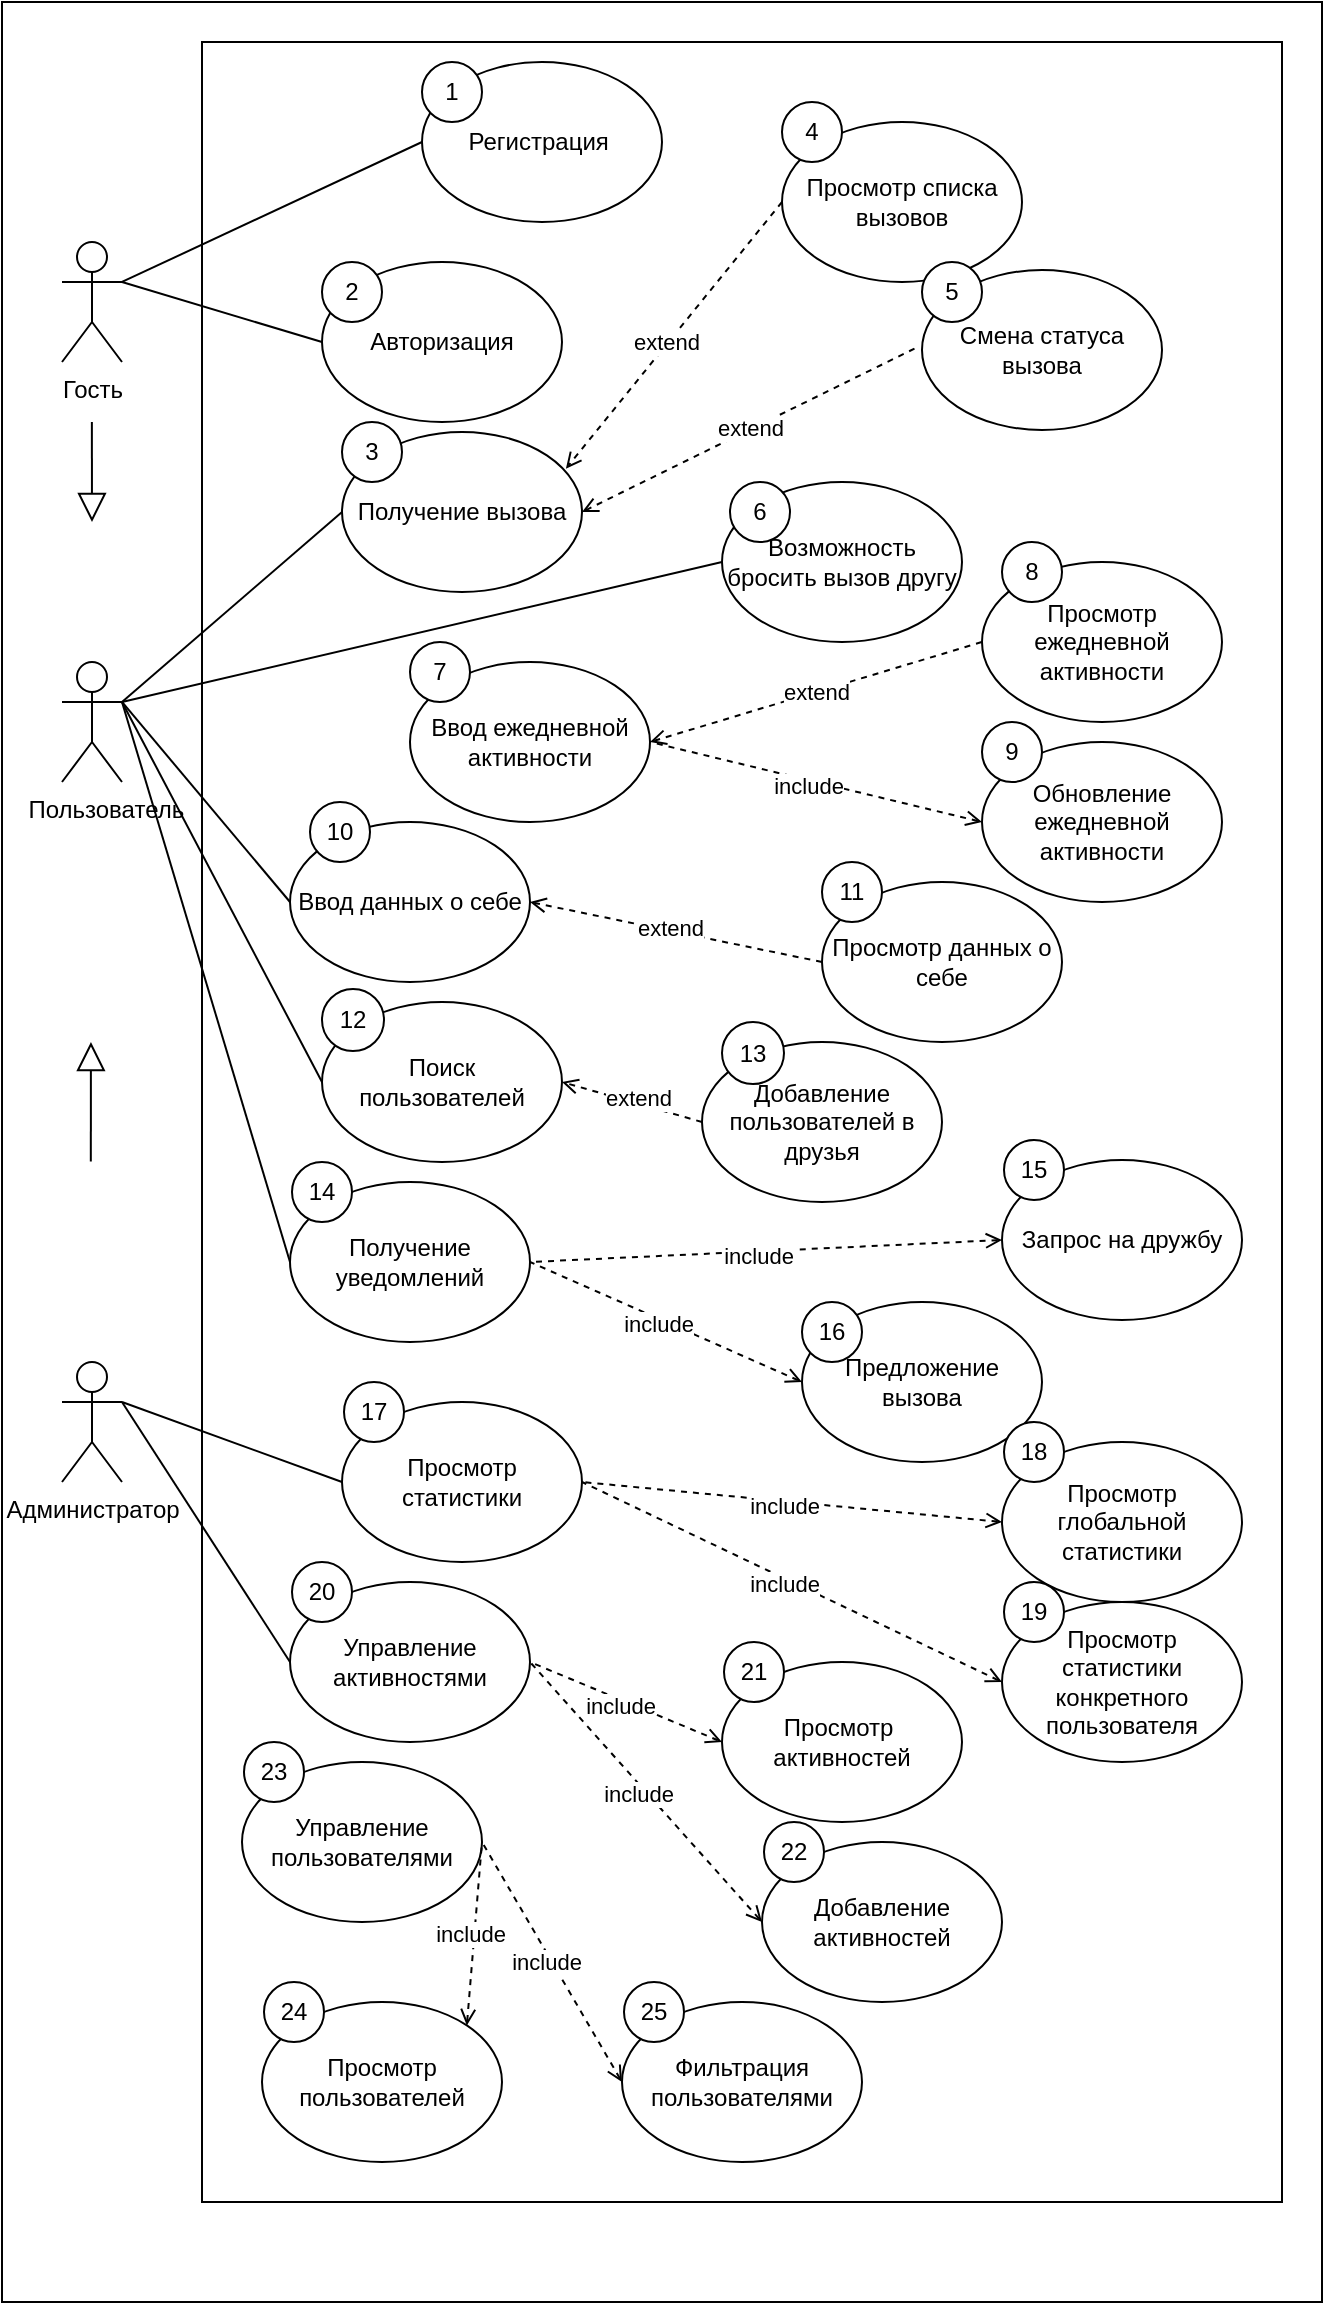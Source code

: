 <mxfile version="24.8.6">
  <diagram name="Страница — 1" id="Oy5wi4sPTGnpSKSCIBlY">
    <mxGraphModel dx="1235" dy="665" grid="1" gridSize="10" guides="1" tooltips="1" connect="1" arrows="1" fold="1" page="1" pageScale="1" pageWidth="827" pageHeight="1169" math="0" shadow="0">
      <root>
        <mxCell id="0" />
        <mxCell id="1" parent="0" />
        <mxCell id="-usu5pQF-dGqpptQTJUs-1" value="" style="rounded=0;whiteSpace=wrap;html=1;" vertex="1" parent="1">
          <mxGeometry x="150" y="510" width="660" height="1150" as="geometry" />
        </mxCell>
        <mxCell id="-usu5pQF-dGqpptQTJUs-2" value="" style="rounded=0;whiteSpace=wrap;html=1;" vertex="1" parent="1">
          <mxGeometry x="250" y="530" width="540" height="1080" as="geometry" />
        </mxCell>
        <mxCell id="-usu5pQF-dGqpptQTJUs-3" style="rounded=0;orthogonalLoop=1;jettySize=auto;html=1;exitX=1;exitY=0.5;exitDx=0;exitDy=0;entryX=-0.02;entryY=0.483;entryDx=0;entryDy=0;endArrow=none;endFill=0;dashed=1;startArrow=open;startFill=0;entryPerimeter=0;" edge="1" parent="1" source="-usu5pQF-dGqpptQTJUs-65" target="-usu5pQF-dGqpptQTJUs-71">
          <mxGeometry relative="1" as="geometry">
            <mxPoint x="800" y="949.41" as="sourcePoint" />
            <mxPoint x="890.0" y="949.41" as="targetPoint" />
          </mxGeometry>
        </mxCell>
        <mxCell id="-usu5pQF-dGqpptQTJUs-4" value="extend" style="edgeLabel;html=1;align=center;verticalAlign=middle;resizable=0;points=[];fontFamily=Helvetica;fontSize=11;fontColor=default;labelBackgroundColor=default;" vertex="1" connectable="0" parent="-usu5pQF-dGqpptQTJUs-3">
          <mxGeometry x="0.021" y="1" relative="1" as="geometry">
            <mxPoint x="-2" y="1" as="offset" />
          </mxGeometry>
        </mxCell>
        <mxCell id="-usu5pQF-dGqpptQTJUs-7" style="rounded=0;orthogonalLoop=1;jettySize=auto;html=1;exitX=1;exitY=0.333;exitDx=0;exitDy=0;exitPerimeter=0;entryX=0;entryY=0.5;entryDx=0;entryDy=0;endArrow=none;endFill=0;" edge="1" parent="1" source="-usu5pQF-dGqpptQTJUs-8" target="-usu5pQF-dGqpptQTJUs-33">
          <mxGeometry relative="1" as="geometry" />
        </mxCell>
        <mxCell id="-usu5pQF-dGqpptQTJUs-8" value="Гость" style="shape=umlActor;verticalLabelPosition=bottom;verticalAlign=top;html=1;" vertex="1" parent="1">
          <mxGeometry x="180" y="630" width="30" height="60" as="geometry" />
        </mxCell>
        <mxCell id="-usu5pQF-dGqpptQTJUs-10" style="edgeStyle=none;shape=connector;rounded=0;orthogonalLoop=1;jettySize=auto;html=1;exitX=1;exitY=0.333;exitDx=0;exitDy=0;exitPerimeter=0;entryX=0;entryY=0.5;entryDx=0;entryDy=0;strokeColor=default;align=center;verticalAlign=middle;fontFamily=Helvetica;fontSize=11;fontColor=default;labelBackgroundColor=default;endArrow=none;endFill=0;" edge="1" parent="1" source="-usu5pQF-dGqpptQTJUs-16" target="-usu5pQF-dGqpptQTJUs-49">
          <mxGeometry relative="1" as="geometry" />
        </mxCell>
        <mxCell id="-usu5pQF-dGqpptQTJUs-11" style="rounded=0;orthogonalLoop=1;jettySize=auto;html=1;exitX=1;exitY=0.333;exitDx=0;exitDy=0;exitPerimeter=0;entryX=0;entryY=0.5;entryDx=0;entryDy=0;endArrow=none;endFill=0;" edge="1" parent="1" source="-usu5pQF-dGqpptQTJUs-16" target="-usu5pQF-dGqpptQTJUs-52">
          <mxGeometry relative="1" as="geometry" />
        </mxCell>
        <mxCell id="-usu5pQF-dGqpptQTJUs-14" value="Администратор" style="shape=umlActor;verticalLabelPosition=bottom;verticalAlign=top;html=1;" vertex="1" parent="1">
          <mxGeometry x="180" y="1190" width="30" height="60" as="geometry" />
        </mxCell>
        <mxCell id="-usu5pQF-dGqpptQTJUs-15" style="edgeStyle=none;shape=connector;rounded=0;orthogonalLoop=1;jettySize=auto;html=1;exitX=1;exitY=0.333;exitDx=0;exitDy=0;exitPerimeter=0;entryX=0;entryY=0.5;entryDx=0;entryDy=0;strokeColor=default;align=center;verticalAlign=middle;fontFamily=Helvetica;fontSize=11;fontColor=default;labelBackgroundColor=default;endArrow=none;endFill=0;" edge="1" parent="1" source="-usu5pQF-dGqpptQTJUs-16" target="-usu5pQF-dGqpptQTJUs-65">
          <mxGeometry relative="1" as="geometry" />
        </mxCell>
        <mxCell id="-usu5pQF-dGqpptQTJUs-16" value="&amp;nbsp; &amp;nbsp; Пользователь" style="shape=umlActor;verticalLabelPosition=bottom;verticalAlign=top;html=1;" vertex="1" parent="1">
          <mxGeometry x="180" y="840" width="30" height="60" as="geometry" />
        </mxCell>
        <mxCell id="-usu5pQF-dGqpptQTJUs-18" style="edgeStyle=none;shape=connector;rounded=0;orthogonalLoop=1;jettySize=auto;html=1;exitX=0;exitY=0.5;exitDx=0;exitDy=0;strokeColor=default;align=center;verticalAlign=middle;fontFamily=Helvetica;fontSize=11;fontColor=default;labelBackgroundColor=default;endArrow=open;endFill=0;dashed=1;entryX=0.933;entryY=0.229;entryDx=0;entryDy=0;entryPerimeter=0;" edge="1" parent="1" source="-usu5pQF-dGqpptQTJUs-68" target="-usu5pQF-dGqpptQTJUs-65">
          <mxGeometry relative="1" as="geometry">
            <mxPoint x="690" y="830.143" as="targetPoint" />
          </mxGeometry>
        </mxCell>
        <mxCell id="-usu5pQF-dGqpptQTJUs-19" value="extend" style="edgeLabel;html=1;align=center;verticalAlign=middle;resizable=0;points=[];" vertex="1" connectable="0" parent="-usu5pQF-dGqpptQTJUs-18">
          <mxGeometry x="0.052" y="-1" relative="1" as="geometry">
            <mxPoint as="offset" />
          </mxGeometry>
        </mxCell>
        <mxCell id="-usu5pQF-dGqpptQTJUs-20" style="edgeStyle=none;shape=connector;rounded=0;orthogonalLoop=1;jettySize=auto;html=1;exitX=0;exitY=0.5;exitDx=0;exitDy=0;entryX=1;entryY=0.5;entryDx=0;entryDy=0;strokeColor=default;align=center;verticalAlign=middle;fontFamily=Helvetica;fontSize=11;fontColor=default;labelBackgroundColor=default;endArrow=open;endFill=0;dashed=1;" edge="1" parent="1" source="-usu5pQF-dGqpptQTJUs-61" target="-usu5pQF-dGqpptQTJUs-49">
          <mxGeometry relative="1" as="geometry" />
        </mxCell>
        <mxCell id="-usu5pQF-dGqpptQTJUs-21" value="extend" style="edgeLabel;html=1;align=center;verticalAlign=middle;resizable=0;points=[];fontFamily=Helvetica;fontSize=11;fontColor=default;labelBackgroundColor=default;" vertex="1" connectable="0" parent="-usu5pQF-dGqpptQTJUs-20">
          <mxGeometry x="0.177" relative="1" as="geometry">
            <mxPoint x="9" as="offset" />
          </mxGeometry>
        </mxCell>
        <mxCell id="-usu5pQF-dGqpptQTJUs-22" style="rounded=0;orthogonalLoop=1;jettySize=auto;html=1;exitX=0;exitY=0.5;exitDx=0;exitDy=0;endArrow=none;endFill=0;entryX=1;entryY=0.333;entryDx=0;entryDy=0;entryPerimeter=0;" edge="1" parent="1" source="-usu5pQF-dGqpptQTJUs-30" target="-usu5pQF-dGqpptQTJUs-8">
          <mxGeometry relative="1" as="geometry">
            <mxPoint x="50" y="800" as="targetPoint" />
          </mxGeometry>
        </mxCell>
        <mxCell id="-usu5pQF-dGqpptQTJUs-25" style="rounded=0;orthogonalLoop=1;jettySize=auto;html=1;exitX=1;exitY=0.333;exitDx=0;exitDy=0;exitPerimeter=0;entryX=0;entryY=0.5;entryDx=0;entryDy=0;endArrow=none;endFill=0;" edge="1" parent="1" source="-usu5pQF-dGqpptQTJUs-16" target="-usu5pQF-dGqpptQTJUs-43">
          <mxGeometry relative="1" as="geometry">
            <mxPoint x="210" y="950" as="sourcePoint" />
          </mxGeometry>
        </mxCell>
        <mxCell id="-usu5pQF-dGqpptQTJUs-28" style="edgeStyle=none;shape=connector;rounded=0;orthogonalLoop=1;jettySize=auto;html=1;strokeColor=default;align=center;verticalAlign=middle;fontFamily=Helvetica;fontSize=11;fontColor=default;labelBackgroundColor=default;endArrow=block;endFill=0;endSize=12;" edge="1" parent="1">
          <mxGeometry relative="1" as="geometry">
            <mxPoint x="195" y="770" as="targetPoint" />
            <mxPoint x="194.93" y="720" as="sourcePoint" />
          </mxGeometry>
        </mxCell>
        <mxCell id="-usu5pQF-dGqpptQTJUs-29" value="" style="group" vertex="1" connectable="0" parent="1">
          <mxGeometry x="360" y="530" width="120" height="90" as="geometry" />
        </mxCell>
        <mxCell id="-usu5pQF-dGqpptQTJUs-30" value="Регистрация&amp;nbsp;" style="ellipse;whiteSpace=wrap;html=1;" vertex="1" parent="-usu5pQF-dGqpptQTJUs-29">
          <mxGeometry y="10" width="120" height="80" as="geometry" />
        </mxCell>
        <mxCell id="-usu5pQF-dGqpptQTJUs-31" value="1" style="ellipse;whiteSpace=wrap;html=1;aspect=fixed;" vertex="1" parent="-usu5pQF-dGqpptQTJUs-29">
          <mxGeometry y="10" width="30" height="30" as="geometry" />
        </mxCell>
        <mxCell id="-usu5pQF-dGqpptQTJUs-32" value="" style="group" vertex="1" connectable="0" parent="1">
          <mxGeometry x="310" y="630" width="120" height="90" as="geometry" />
        </mxCell>
        <mxCell id="-usu5pQF-dGqpptQTJUs-33" value="Авторизация" style="ellipse;whiteSpace=wrap;html=1;" vertex="1" parent="-usu5pQF-dGqpptQTJUs-32">
          <mxGeometry y="10" width="120" height="80" as="geometry" />
        </mxCell>
        <mxCell id="-usu5pQF-dGqpptQTJUs-34" value="2" style="ellipse;whiteSpace=wrap;html=1;aspect=fixed;" vertex="1" parent="-usu5pQF-dGqpptQTJUs-32">
          <mxGeometry y="10" width="30" height="30" as="geometry" />
        </mxCell>
        <mxCell id="-usu5pQF-dGqpptQTJUs-35" value="" style="group" vertex="1" connectable="0" parent="1">
          <mxGeometry x="640" y="780" width="120" height="90" as="geometry" />
        </mxCell>
        <mxCell id="-usu5pQF-dGqpptQTJUs-36" value="Просмотр ежедневной активности" style="ellipse;whiteSpace=wrap;html=1;" vertex="1" parent="-usu5pQF-dGqpptQTJUs-35">
          <mxGeometry y="10" width="120" height="80" as="geometry" />
        </mxCell>
        <mxCell id="-usu5pQF-dGqpptQTJUs-37" value="8" style="ellipse;whiteSpace=wrap;html=1;aspect=fixed;" vertex="1" parent="-usu5pQF-dGqpptQTJUs-35">
          <mxGeometry x="10" width="30" height="30" as="geometry" />
        </mxCell>
        <mxCell id="-usu5pQF-dGqpptQTJUs-38" value="" style="group" vertex="1" connectable="0" parent="1">
          <mxGeometry x="640" y="880" width="120" height="80" as="geometry" />
        </mxCell>
        <mxCell id="-usu5pQF-dGqpptQTJUs-39" value="Обновление ежедневной активности" style="ellipse;whiteSpace=wrap;html=1;" vertex="1" parent="-usu5pQF-dGqpptQTJUs-38">
          <mxGeometry width="120" height="80" as="geometry" />
        </mxCell>
        <mxCell id="-usu5pQF-dGqpptQTJUs-40" value="9" style="ellipse;whiteSpace=wrap;html=1;aspect=fixed;" vertex="1" parent="-usu5pQF-dGqpptQTJUs-38">
          <mxGeometry y="-10" width="30" height="30" as="geometry" />
        </mxCell>
        <mxCell id="-usu5pQF-dGqpptQTJUs-41" style="edgeStyle=none;shape=connector;rounded=0;orthogonalLoop=1;jettySize=auto;html=1;exitX=0.5;exitY=0;exitDx=0;exitDy=0;strokeColor=default;align=center;verticalAlign=middle;fontFamily=Helvetica;fontSize=11;fontColor=default;labelBackgroundColor=default;endArrow=none;endFill=0;" edge="1" parent="-usu5pQF-dGqpptQTJUs-38" source="-usu5pQF-dGqpptQTJUs-39" target="-usu5pQF-dGqpptQTJUs-39">
          <mxGeometry relative="1" as="geometry" />
        </mxCell>
        <mxCell id="-usu5pQF-dGqpptQTJUs-42" value="" style="group" vertex="1" connectable="0" parent="1">
          <mxGeometry x="294" y="910" width="120" height="90" as="geometry" />
        </mxCell>
        <mxCell id="-usu5pQF-dGqpptQTJUs-43" value="Ввод данных о себе" style="ellipse;whiteSpace=wrap;html=1;" vertex="1" parent="-usu5pQF-dGqpptQTJUs-42">
          <mxGeometry y="10" width="120" height="80" as="geometry" />
        </mxCell>
        <mxCell id="-usu5pQF-dGqpptQTJUs-44" value="10" style="ellipse;whiteSpace=wrap;html=1;aspect=fixed;" vertex="1" parent="-usu5pQF-dGqpptQTJUs-42">
          <mxGeometry x="10" width="30" height="30" as="geometry" />
        </mxCell>
        <mxCell id="-usu5pQF-dGqpptQTJUs-45" value="" style="group" vertex="1" connectable="0" parent="1">
          <mxGeometry x="560" y="950" width="120" height="80" as="geometry" />
        </mxCell>
        <mxCell id="-usu5pQF-dGqpptQTJUs-46" value="Просмотр данных о себе" style="ellipse;whiteSpace=wrap;html=1;" vertex="1" parent="-usu5pQF-dGqpptQTJUs-45">
          <mxGeometry width="120" height="80" as="geometry" />
        </mxCell>
        <mxCell id="-usu5pQF-dGqpptQTJUs-47" value="11" style="ellipse;whiteSpace=wrap;html=1;aspect=fixed;" vertex="1" parent="-usu5pQF-dGqpptQTJUs-45">
          <mxGeometry y="-10" width="30" height="30" as="geometry" />
        </mxCell>
        <mxCell id="-usu5pQF-dGqpptQTJUs-48" value="" style="group" vertex="1" connectable="0" parent="1">
          <mxGeometry x="310" y="1003.5" width="120" height="86.5" as="geometry" />
        </mxCell>
        <mxCell id="-usu5pQF-dGqpptQTJUs-49" value="Поиск пользователей" style="ellipse;whiteSpace=wrap;html=1;" vertex="1" parent="-usu5pQF-dGqpptQTJUs-48">
          <mxGeometry y="6.5" width="120" height="80" as="geometry" />
        </mxCell>
        <mxCell id="-usu5pQF-dGqpptQTJUs-50" value="12" style="ellipse;whiteSpace=wrap;html=1;aspect=fixed;" vertex="1" parent="-usu5pQF-dGqpptQTJUs-48">
          <mxGeometry width="31" height="31" as="geometry" />
        </mxCell>
        <mxCell id="-usu5pQF-dGqpptQTJUs-51" value="" style="group" vertex="1" connectable="0" parent="1">
          <mxGeometry x="294" y="1090" width="120" height="90" as="geometry" />
        </mxCell>
        <mxCell id="-usu5pQF-dGqpptQTJUs-52" value="Получение уведомлений" style="ellipse;whiteSpace=wrap;html=1;" vertex="1" parent="-usu5pQF-dGqpptQTJUs-51">
          <mxGeometry y="10" width="120" height="80" as="geometry" />
        </mxCell>
        <mxCell id="-usu5pQF-dGqpptQTJUs-53" value="14" style="ellipse;whiteSpace=wrap;html=1;aspect=fixed;" vertex="1" parent="-usu5pQF-dGqpptQTJUs-51">
          <mxGeometry x="1" width="30" height="30" as="geometry" />
        </mxCell>
        <mxCell id="-usu5pQF-dGqpptQTJUs-54" value="" style="group" vertex="1" connectable="0" parent="1">
          <mxGeometry x="650" y="1079" width="120" height="90" as="geometry" />
        </mxCell>
        <mxCell id="-usu5pQF-dGqpptQTJUs-55" value="Запрос на дружбу" style="ellipse;whiteSpace=wrap;html=1;" vertex="1" parent="-usu5pQF-dGqpptQTJUs-54">
          <mxGeometry y="10" width="120" height="80" as="geometry" />
        </mxCell>
        <mxCell id="-usu5pQF-dGqpptQTJUs-56" value="15" style="ellipse;whiteSpace=wrap;html=1;aspect=fixed;" vertex="1" parent="-usu5pQF-dGqpptQTJUs-54">
          <mxGeometry x="1" width="30" height="30" as="geometry" />
        </mxCell>
        <mxCell id="-usu5pQF-dGqpptQTJUs-57" value="" style="group" vertex="1" connectable="0" parent="1">
          <mxGeometry x="550" y="1160" width="120" height="80" as="geometry" />
        </mxCell>
        <mxCell id="-usu5pQF-dGqpptQTJUs-58" value="Предложение вызова" style="ellipse;whiteSpace=wrap;html=1;" vertex="1" parent="-usu5pQF-dGqpptQTJUs-57">
          <mxGeometry width="120" height="80" as="geometry" />
        </mxCell>
        <mxCell id="-usu5pQF-dGqpptQTJUs-59" value="16" style="ellipse;whiteSpace=wrap;html=1;aspect=fixed;" vertex="1" parent="-usu5pQF-dGqpptQTJUs-57">
          <mxGeometry width="30" height="30" as="geometry" />
        </mxCell>
        <mxCell id="-usu5pQF-dGqpptQTJUs-60" value="" style="group" vertex="1" connectable="0" parent="1">
          <mxGeometry x="500" y="1020" width="120" height="90" as="geometry" />
        </mxCell>
        <mxCell id="-usu5pQF-dGqpptQTJUs-61" value="Добавление пользователей в друзья" style="ellipse;whiteSpace=wrap;html=1;" vertex="1" parent="-usu5pQF-dGqpptQTJUs-60">
          <mxGeometry y="10" width="120" height="80" as="geometry" />
        </mxCell>
        <mxCell id="-usu5pQF-dGqpptQTJUs-62" value="13" style="ellipse;whiteSpace=wrap;html=1;aspect=fixed;" vertex="1" parent="-usu5pQF-dGqpptQTJUs-60">
          <mxGeometry x="10" width="31" height="31" as="geometry" />
        </mxCell>
        <mxCell id="-usu5pQF-dGqpptQTJUs-64" value="" style="group" vertex="1" connectable="0" parent="1">
          <mxGeometry x="320" y="720" width="120" height="85" as="geometry" />
        </mxCell>
        <mxCell id="-usu5pQF-dGqpptQTJUs-65" value="Получение вызова" style="ellipse;whiteSpace=wrap;html=1;" vertex="1" parent="-usu5pQF-dGqpptQTJUs-64">
          <mxGeometry y="5" width="120" height="80" as="geometry" />
        </mxCell>
        <mxCell id="-usu5pQF-dGqpptQTJUs-66" value="3" style="ellipse;whiteSpace=wrap;html=1;aspect=fixed;" vertex="1" parent="-usu5pQF-dGqpptQTJUs-64">
          <mxGeometry width="30" height="30" as="geometry" />
        </mxCell>
        <mxCell id="-usu5pQF-dGqpptQTJUs-67" value="" style="group" vertex="1" connectable="0" parent="1">
          <mxGeometry x="540" y="560" width="120" height="90" as="geometry" />
        </mxCell>
        <mxCell id="-usu5pQF-dGqpptQTJUs-68" value="Просмотр списка вызовов" style="ellipse;whiteSpace=wrap;html=1;" vertex="1" parent="-usu5pQF-dGqpptQTJUs-67">
          <mxGeometry y="10" width="120" height="80" as="geometry" />
        </mxCell>
        <mxCell id="-usu5pQF-dGqpptQTJUs-69" value="4" style="ellipse;whiteSpace=wrap;html=1;aspect=fixed;" vertex="1" parent="-usu5pQF-dGqpptQTJUs-67">
          <mxGeometry width="30" height="30" as="geometry" />
        </mxCell>
        <mxCell id="-usu5pQF-dGqpptQTJUs-70" value="" style="group" vertex="1" connectable="0" parent="1">
          <mxGeometry x="610" y="640" width="120" height="84" as="geometry" />
        </mxCell>
        <mxCell id="-usu5pQF-dGqpptQTJUs-71" value="Смена статуса вызова" style="ellipse;whiteSpace=wrap;html=1;" vertex="1" parent="-usu5pQF-dGqpptQTJUs-70">
          <mxGeometry y="4" width="120" height="80" as="geometry" />
        </mxCell>
        <mxCell id="-usu5pQF-dGqpptQTJUs-72" value="5" style="ellipse;whiteSpace=wrap;html=1;aspect=fixed;" vertex="1" parent="-usu5pQF-dGqpptQTJUs-70">
          <mxGeometry width="30" height="30" as="geometry" />
        </mxCell>
        <mxCell id="-usu5pQF-dGqpptQTJUs-73" value="" style="group" vertex="1" connectable="0" parent="1">
          <mxGeometry x="354" y="830" width="120" height="90" as="geometry" />
        </mxCell>
        <mxCell id="-usu5pQF-dGqpptQTJUs-74" value="Ввод ежедневной активности" style="ellipse;whiteSpace=wrap;html=1;" vertex="1" parent="-usu5pQF-dGqpptQTJUs-73">
          <mxGeometry y="10" width="120" height="80" as="geometry" />
        </mxCell>
        <mxCell id="-usu5pQF-dGqpptQTJUs-75" value="7" style="ellipse;whiteSpace=wrap;html=1;aspect=fixed;" vertex="1" parent="-usu5pQF-dGqpptQTJUs-73">
          <mxGeometry width="30" height="30" as="geometry" />
        </mxCell>
        <mxCell id="-usu5pQF-dGqpptQTJUs-76" value="" style="group" vertex="1" connectable="0" parent="1">
          <mxGeometry x="510" y="750" width="120" height="80" as="geometry" />
        </mxCell>
        <mxCell id="-usu5pQF-dGqpptQTJUs-77" value="Возможность бросить вызов другу" style="ellipse;whiteSpace=wrap;html=1;" vertex="1" parent="-usu5pQF-dGqpptQTJUs-76">
          <mxGeometry width="120" height="80" as="geometry" />
        </mxCell>
        <mxCell id="-usu5pQF-dGqpptQTJUs-78" value="6" style="ellipse;whiteSpace=wrap;html=1;aspect=fixed;" vertex="1" parent="-usu5pQF-dGqpptQTJUs-76">
          <mxGeometry x="4" width="30" height="30" as="geometry" />
        </mxCell>
        <mxCell id="-usu5pQF-dGqpptQTJUs-80" value="" style="endArrow=none;html=1;rounded=0;exitX=1;exitY=0.333;exitDx=0;exitDy=0;exitPerimeter=0;entryX=0;entryY=0.5;entryDx=0;entryDy=0;" edge="1" parent="1" source="-usu5pQF-dGqpptQTJUs-16" target="-usu5pQF-dGqpptQTJUs-77">
          <mxGeometry width="50" height="50" relative="1" as="geometry">
            <mxPoint x="290" y="810" as="sourcePoint" />
            <mxPoint x="340" y="760" as="targetPoint" />
          </mxGeometry>
        </mxCell>
        <mxCell id="-usu5pQF-dGqpptQTJUs-82" style="rounded=0;orthogonalLoop=1;jettySize=auto;html=1;exitX=1;exitY=0.5;exitDx=0;exitDy=0;entryX=0;entryY=0.5;entryDx=0;entryDy=0;endArrow=none;endFill=0;dashed=1;startArrow=open;startFill=0;" edge="1" parent="1" source="-usu5pQF-dGqpptQTJUs-74" target="-usu5pQF-dGqpptQTJUs-36">
          <mxGeometry relative="1" as="geometry">
            <mxPoint x="562" y="982" as="sourcePoint" />
            <mxPoint x="730" y="900" as="targetPoint" />
          </mxGeometry>
        </mxCell>
        <mxCell id="-usu5pQF-dGqpptQTJUs-83" value="extend" style="edgeLabel;html=1;align=center;verticalAlign=middle;resizable=0;points=[];fontFamily=Helvetica;fontSize=11;fontColor=default;labelBackgroundColor=default;" vertex="1" connectable="0" parent="-usu5pQF-dGqpptQTJUs-82">
          <mxGeometry x="0.021" y="1" relative="1" as="geometry">
            <mxPoint x="-2" y="1" as="offset" />
          </mxGeometry>
        </mxCell>
        <mxCell id="-usu5pQF-dGqpptQTJUs-84" style="rounded=0;orthogonalLoop=1;jettySize=auto;html=1;exitX=0;exitY=0.5;exitDx=0;exitDy=0;entryX=1;entryY=0.5;entryDx=0;entryDy=0;endArrow=none;endFill=0;dashed=1;startArrow=open;startFill=0;" edge="1" parent="1" source="-usu5pQF-dGqpptQTJUs-39" target="-usu5pQF-dGqpptQTJUs-74">
          <mxGeometry relative="1" as="geometry">
            <mxPoint x="484" y="890" as="sourcePoint" />
            <mxPoint x="650" y="840" as="targetPoint" />
          </mxGeometry>
        </mxCell>
        <mxCell id="-usu5pQF-dGqpptQTJUs-85" value="include" style="edgeLabel;html=1;align=center;verticalAlign=middle;resizable=0;points=[];fontFamily=Helvetica;fontSize=11;fontColor=default;labelBackgroundColor=default;" vertex="1" connectable="0" parent="-usu5pQF-dGqpptQTJUs-84">
          <mxGeometry x="0.021" y="1" relative="1" as="geometry">
            <mxPoint x="-2" y="1" as="offset" />
          </mxGeometry>
        </mxCell>
        <mxCell id="-usu5pQF-dGqpptQTJUs-86" style="edgeStyle=none;shape=connector;rounded=0;orthogonalLoop=1;jettySize=auto;html=1;exitX=0;exitY=0.5;exitDx=0;exitDy=0;strokeColor=default;align=center;verticalAlign=middle;fontFamily=Helvetica;fontSize=11;fontColor=default;labelBackgroundColor=default;endArrow=open;endFill=0;dashed=1;entryX=1;entryY=0.5;entryDx=0;entryDy=0;" edge="1" parent="1" source="-usu5pQF-dGqpptQTJUs-46" target="-usu5pQF-dGqpptQTJUs-43">
          <mxGeometry relative="1" as="geometry">
            <mxPoint x="466" y="1000" as="targetPoint" />
            <mxPoint x="574" y="867" as="sourcePoint" />
          </mxGeometry>
        </mxCell>
        <mxCell id="-usu5pQF-dGqpptQTJUs-87" value="extend" style="edgeLabel;html=1;align=center;verticalAlign=middle;resizable=0;points=[];" vertex="1" connectable="0" parent="-usu5pQF-dGqpptQTJUs-86">
          <mxGeometry x="0.052" y="-1" relative="1" as="geometry">
            <mxPoint as="offset" />
          </mxGeometry>
        </mxCell>
        <mxCell id="-usu5pQF-dGqpptQTJUs-89" value="" style="group" vertex="1" connectable="0" parent="1">
          <mxGeometry x="320" y="1200" width="120" height="90" as="geometry" />
        </mxCell>
        <mxCell id="-usu5pQF-dGqpptQTJUs-90" value="Просмотр статистики" style="ellipse;whiteSpace=wrap;html=1;" vertex="1" parent="-usu5pQF-dGqpptQTJUs-89">
          <mxGeometry y="10" width="120" height="80" as="geometry" />
        </mxCell>
        <mxCell id="-usu5pQF-dGqpptQTJUs-91" value="17" style="ellipse;whiteSpace=wrap;html=1;aspect=fixed;" vertex="1" parent="-usu5pQF-dGqpptQTJUs-89">
          <mxGeometry x="1" width="30" height="30" as="geometry" />
        </mxCell>
        <mxCell id="-usu5pQF-dGqpptQTJUs-92" value="" style="group" vertex="1" connectable="0" parent="1">
          <mxGeometry x="650" y="1220" width="120" height="90" as="geometry" />
        </mxCell>
        <mxCell id="-usu5pQF-dGqpptQTJUs-93" value="Просмотр глобальной статистики" style="ellipse;whiteSpace=wrap;html=1;" vertex="1" parent="-usu5pQF-dGqpptQTJUs-92">
          <mxGeometry y="10" width="120" height="80" as="geometry" />
        </mxCell>
        <mxCell id="-usu5pQF-dGqpptQTJUs-94" value="18" style="ellipse;whiteSpace=wrap;html=1;aspect=fixed;" vertex="1" parent="-usu5pQF-dGqpptQTJUs-92">
          <mxGeometry x="1" width="30" height="30" as="geometry" />
        </mxCell>
        <mxCell id="-usu5pQF-dGqpptQTJUs-95" style="rounded=0;orthogonalLoop=1;jettySize=auto;html=1;exitX=0;exitY=0.5;exitDx=0;exitDy=0;entryX=1;entryY=0.5;entryDx=0;entryDy=0;endArrow=none;endFill=0;dashed=1;startArrow=open;startFill=0;" edge="1" parent="1" source="-usu5pQF-dGqpptQTJUs-55" target="-usu5pQF-dGqpptQTJUs-52">
          <mxGeometry relative="1" as="geometry">
            <mxPoint x="563" y="1240" as="sourcePoint" />
            <mxPoint x="397" y="1200" as="targetPoint" />
          </mxGeometry>
        </mxCell>
        <mxCell id="-usu5pQF-dGqpptQTJUs-96" value="include" style="edgeLabel;html=1;align=center;verticalAlign=middle;resizable=0;points=[];fontFamily=Helvetica;fontSize=11;fontColor=default;labelBackgroundColor=default;" vertex="1" connectable="0" parent="-usu5pQF-dGqpptQTJUs-95">
          <mxGeometry x="0.021" y="1" relative="1" as="geometry">
            <mxPoint x="-2" y="1" as="offset" />
          </mxGeometry>
        </mxCell>
        <mxCell id="-usu5pQF-dGqpptQTJUs-97" style="rounded=0;orthogonalLoop=1;jettySize=auto;html=1;exitX=0;exitY=0.5;exitDx=0;exitDy=0;entryX=1;entryY=0.5;entryDx=0;entryDy=0;endArrow=none;endFill=0;dashed=1;startArrow=open;startFill=0;" edge="1" parent="1" source="-usu5pQF-dGqpptQTJUs-58" target="-usu5pQF-dGqpptQTJUs-52">
          <mxGeometry relative="1" as="geometry">
            <mxPoint x="560" y="1170" as="sourcePoint" />
            <mxPoint x="424" y="1150" as="targetPoint" />
          </mxGeometry>
        </mxCell>
        <mxCell id="-usu5pQF-dGqpptQTJUs-98" value="include" style="edgeLabel;html=1;align=center;verticalAlign=middle;resizable=0;points=[];fontFamily=Helvetica;fontSize=11;fontColor=default;labelBackgroundColor=default;" vertex="1" connectable="0" parent="-usu5pQF-dGqpptQTJUs-97">
          <mxGeometry x="0.021" y="1" relative="1" as="geometry">
            <mxPoint x="-2" y="1" as="offset" />
          </mxGeometry>
        </mxCell>
        <mxCell id="-usu5pQF-dGqpptQTJUs-99" value="" style="endArrow=none;html=1;rounded=0;exitX=1;exitY=0.333;exitDx=0;exitDy=0;exitPerimeter=0;entryX=0;entryY=0.5;entryDx=0;entryDy=0;" edge="1" parent="1" source="-usu5pQF-dGqpptQTJUs-14" target="-usu5pQF-dGqpptQTJUs-90">
          <mxGeometry width="50" height="50" relative="1" as="geometry">
            <mxPoint x="290" y="1370" as="sourcePoint" />
            <mxPoint x="340" y="1320" as="targetPoint" />
          </mxGeometry>
        </mxCell>
        <mxCell id="-usu5pQF-dGqpptQTJUs-100" value="" style="group" vertex="1" connectable="0" parent="1">
          <mxGeometry x="650" y="1300" width="120" height="90" as="geometry" />
        </mxCell>
        <mxCell id="-usu5pQF-dGqpptQTJUs-101" value="Просмотр статистики конкретного пользователя" style="ellipse;whiteSpace=wrap;html=1;" vertex="1" parent="-usu5pQF-dGqpptQTJUs-100">
          <mxGeometry y="10" width="120" height="80" as="geometry" />
        </mxCell>
        <mxCell id="-usu5pQF-dGqpptQTJUs-102" value="19" style="ellipse;whiteSpace=wrap;html=1;aspect=fixed;" vertex="1" parent="-usu5pQF-dGqpptQTJUs-100">
          <mxGeometry x="1" width="30" height="30" as="geometry" />
        </mxCell>
        <mxCell id="-usu5pQF-dGqpptQTJUs-103" style="rounded=0;orthogonalLoop=1;jettySize=auto;html=1;exitX=0;exitY=0.5;exitDx=0;exitDy=0;entryX=1;entryY=0.5;entryDx=0;entryDy=0;endArrow=none;endFill=0;dashed=1;startArrow=open;startFill=0;" edge="1" parent="1" source="-usu5pQF-dGqpptQTJUs-101" target="-usu5pQF-dGqpptQTJUs-90">
          <mxGeometry relative="1" as="geometry">
            <mxPoint x="560" y="1210" as="sourcePoint" />
            <mxPoint x="424" y="1150" as="targetPoint" />
          </mxGeometry>
        </mxCell>
        <mxCell id="-usu5pQF-dGqpptQTJUs-104" value="include" style="edgeLabel;html=1;align=center;verticalAlign=middle;resizable=0;points=[];fontFamily=Helvetica;fontSize=11;fontColor=default;labelBackgroundColor=default;" vertex="1" connectable="0" parent="-usu5pQF-dGqpptQTJUs-103">
          <mxGeometry x="0.021" y="1" relative="1" as="geometry">
            <mxPoint x="-2" y="1" as="offset" />
          </mxGeometry>
        </mxCell>
        <mxCell id="-usu5pQF-dGqpptQTJUs-105" style="rounded=0;orthogonalLoop=1;jettySize=auto;html=1;exitX=0;exitY=0.5;exitDx=0;exitDy=0;entryX=1;entryY=0.5;entryDx=0;entryDy=0;endArrow=none;endFill=0;dashed=1;startArrow=open;startFill=0;" edge="1" parent="1" source="-usu5pQF-dGqpptQTJUs-93" target="-usu5pQF-dGqpptQTJUs-90">
          <mxGeometry relative="1" as="geometry">
            <mxPoint x="560" y="1240" as="sourcePoint" />
            <mxPoint x="424" y="1180" as="targetPoint" />
          </mxGeometry>
        </mxCell>
        <mxCell id="-usu5pQF-dGqpptQTJUs-106" value="include" style="edgeLabel;html=1;align=center;verticalAlign=middle;resizable=0;points=[];fontFamily=Helvetica;fontSize=11;fontColor=default;labelBackgroundColor=default;" vertex="1" connectable="0" parent="-usu5pQF-dGqpptQTJUs-105">
          <mxGeometry x="0.021" y="1" relative="1" as="geometry">
            <mxPoint x="-2" y="1" as="offset" />
          </mxGeometry>
        </mxCell>
        <mxCell id="-usu5pQF-dGqpptQTJUs-107" value="" style="group" vertex="1" connectable="0" parent="1">
          <mxGeometry x="294" y="1290" width="120" height="90" as="geometry" />
        </mxCell>
        <mxCell id="-usu5pQF-dGqpptQTJUs-108" value="Управление активностями" style="ellipse;whiteSpace=wrap;html=1;" vertex="1" parent="-usu5pQF-dGqpptQTJUs-107">
          <mxGeometry y="10" width="120" height="80" as="geometry" />
        </mxCell>
        <mxCell id="-usu5pQF-dGqpptQTJUs-109" value="20" style="ellipse;whiteSpace=wrap;html=1;aspect=fixed;" vertex="1" parent="-usu5pQF-dGqpptQTJUs-107">
          <mxGeometry x="1" width="30" height="30" as="geometry" />
        </mxCell>
        <mxCell id="-usu5pQF-dGqpptQTJUs-110" value="" style="group" vertex="1" connectable="0" parent="1">
          <mxGeometry x="510" y="1330" width="120" height="90" as="geometry" />
        </mxCell>
        <mxCell id="-usu5pQF-dGqpptQTJUs-111" value="Просмотр&amp;nbsp; активностей" style="ellipse;whiteSpace=wrap;html=1;" vertex="1" parent="-usu5pQF-dGqpptQTJUs-110">
          <mxGeometry y="10" width="120" height="80" as="geometry" />
        </mxCell>
        <mxCell id="-usu5pQF-dGqpptQTJUs-112" value="21" style="ellipse;whiteSpace=wrap;html=1;aspect=fixed;" vertex="1" parent="-usu5pQF-dGqpptQTJUs-110">
          <mxGeometry x="1" width="30" height="30" as="geometry" />
        </mxCell>
        <mxCell id="-usu5pQF-dGqpptQTJUs-113" value="" style="endArrow=none;html=1;rounded=0;exitX=1;exitY=0.333;exitDx=0;exitDy=0;exitPerimeter=0;entryX=0;entryY=0.5;entryDx=0;entryDy=0;" edge="1" parent="1" source="-usu5pQF-dGqpptQTJUs-14" target="-usu5pQF-dGqpptQTJUs-108">
          <mxGeometry width="50" height="50" relative="1" as="geometry">
            <mxPoint x="220" y="1220" as="sourcePoint" />
            <mxPoint x="330" y="1260" as="targetPoint" />
          </mxGeometry>
        </mxCell>
        <mxCell id="-usu5pQF-dGqpptQTJUs-114" style="rounded=0;orthogonalLoop=1;jettySize=auto;html=1;exitX=0;exitY=0.5;exitDx=0;exitDy=0;entryX=1;entryY=0.5;entryDx=0;entryDy=0;endArrow=none;endFill=0;dashed=1;startArrow=open;startFill=0;" edge="1" parent="1" source="-usu5pQF-dGqpptQTJUs-111" target="-usu5pQF-dGqpptQTJUs-108">
          <mxGeometry relative="1" as="geometry">
            <mxPoint x="660" y="1280" as="sourcePoint" />
            <mxPoint x="450" y="1260" as="targetPoint" />
          </mxGeometry>
        </mxCell>
        <mxCell id="-usu5pQF-dGqpptQTJUs-115" value="include" style="edgeLabel;html=1;align=center;verticalAlign=middle;resizable=0;points=[];fontFamily=Helvetica;fontSize=11;fontColor=default;labelBackgroundColor=default;" vertex="1" connectable="0" parent="-usu5pQF-dGqpptQTJUs-114">
          <mxGeometry x="0.021" y="1" relative="1" as="geometry">
            <mxPoint x="-2" y="1" as="offset" />
          </mxGeometry>
        </mxCell>
        <mxCell id="-usu5pQF-dGqpptQTJUs-116" value="" style="group" vertex="1" connectable="0" parent="1">
          <mxGeometry x="530" y="1420" width="120" height="90" as="geometry" />
        </mxCell>
        <mxCell id="-usu5pQF-dGqpptQTJUs-117" value="Добавление активностей" style="ellipse;whiteSpace=wrap;html=1;" vertex="1" parent="-usu5pQF-dGqpptQTJUs-116">
          <mxGeometry y="10" width="120" height="80" as="geometry" />
        </mxCell>
        <mxCell id="-usu5pQF-dGqpptQTJUs-118" value="22" style="ellipse;whiteSpace=wrap;html=1;aspect=fixed;" vertex="1" parent="-usu5pQF-dGqpptQTJUs-116">
          <mxGeometry x="1" width="30" height="30" as="geometry" />
        </mxCell>
        <mxCell id="-usu5pQF-dGqpptQTJUs-119" style="rounded=0;orthogonalLoop=1;jettySize=auto;html=1;exitX=0;exitY=0.5;exitDx=0;exitDy=0;entryX=1;entryY=0.5;entryDx=0;entryDy=0;endArrow=none;endFill=0;dashed=1;startArrow=open;startFill=0;" edge="1" parent="1" source="-usu5pQF-dGqpptQTJUs-117" target="-usu5pQF-dGqpptQTJUs-108">
          <mxGeometry relative="1" as="geometry">
            <mxPoint x="490" y="1390" as="sourcePoint" />
            <mxPoint x="424" y="1350" as="targetPoint" />
          </mxGeometry>
        </mxCell>
        <mxCell id="-usu5pQF-dGqpptQTJUs-120" value="include" style="edgeLabel;html=1;align=center;verticalAlign=middle;resizable=0;points=[];fontFamily=Helvetica;fontSize=11;fontColor=default;labelBackgroundColor=default;" vertex="1" connectable="0" parent="-usu5pQF-dGqpptQTJUs-119">
          <mxGeometry x="0.021" y="1" relative="1" as="geometry">
            <mxPoint x="-2" y="1" as="offset" />
          </mxGeometry>
        </mxCell>
        <mxCell id="-usu5pQF-dGqpptQTJUs-121" value="" style="group" vertex="1" connectable="0" parent="1">
          <mxGeometry x="270" y="1380" width="120" height="90" as="geometry" />
        </mxCell>
        <mxCell id="-usu5pQF-dGqpptQTJUs-122" value="Управление пользователями" style="ellipse;whiteSpace=wrap;html=1;" vertex="1" parent="-usu5pQF-dGqpptQTJUs-121">
          <mxGeometry y="10" width="120" height="80" as="geometry" />
        </mxCell>
        <mxCell id="-usu5pQF-dGqpptQTJUs-123" value="23" style="ellipse;whiteSpace=wrap;html=1;aspect=fixed;" vertex="1" parent="-usu5pQF-dGqpptQTJUs-121">
          <mxGeometry x="1" width="30" height="30" as="geometry" />
        </mxCell>
        <mxCell id="-usu5pQF-dGqpptQTJUs-124" value="" style="group" vertex="1" connectable="0" parent="1">
          <mxGeometry x="280" y="1500" width="120" height="90" as="geometry" />
        </mxCell>
        <mxCell id="-usu5pQF-dGqpptQTJUs-125" value="Просмотр пользователей" style="ellipse;whiteSpace=wrap;html=1;" vertex="1" parent="-usu5pQF-dGqpptQTJUs-124">
          <mxGeometry y="10" width="120" height="80" as="geometry" />
        </mxCell>
        <mxCell id="-usu5pQF-dGqpptQTJUs-126" value="24" style="ellipse;whiteSpace=wrap;html=1;aspect=fixed;" vertex="1" parent="-usu5pQF-dGqpptQTJUs-124">
          <mxGeometry x="1" width="30" height="30" as="geometry" />
        </mxCell>
        <mxCell id="-usu5pQF-dGqpptQTJUs-127" value="" style="group" vertex="1" connectable="0" parent="1">
          <mxGeometry x="460" y="1500" width="120" height="90" as="geometry" />
        </mxCell>
        <mxCell id="-usu5pQF-dGqpptQTJUs-128" value="Фильтрация пользователями" style="ellipse;whiteSpace=wrap;html=1;" vertex="1" parent="-usu5pQF-dGqpptQTJUs-127">
          <mxGeometry y="10" width="120" height="80" as="geometry" />
        </mxCell>
        <mxCell id="-usu5pQF-dGqpptQTJUs-129" value="25" style="ellipse;whiteSpace=wrap;html=1;aspect=fixed;" vertex="1" parent="-usu5pQF-dGqpptQTJUs-127">
          <mxGeometry x="1" width="30" height="30" as="geometry" />
        </mxCell>
        <mxCell id="-usu5pQF-dGqpptQTJUs-130" style="rounded=0;orthogonalLoop=1;jettySize=auto;html=1;exitX=0;exitY=0.5;exitDx=0;exitDy=0;entryX=1;entryY=0.5;entryDx=0;entryDy=0;endArrow=none;endFill=0;dashed=1;startArrow=open;startFill=0;" edge="1" parent="1" source="-usu5pQF-dGqpptQTJUs-128" target="-usu5pQF-dGqpptQTJUs-122">
          <mxGeometry relative="1" as="geometry">
            <mxPoint x="540" y="1480" as="sourcePoint" />
            <mxPoint x="424" y="1350" as="targetPoint" />
          </mxGeometry>
        </mxCell>
        <mxCell id="-usu5pQF-dGqpptQTJUs-131" value="include" style="edgeLabel;html=1;align=center;verticalAlign=middle;resizable=0;points=[];fontFamily=Helvetica;fontSize=11;fontColor=default;labelBackgroundColor=default;" vertex="1" connectable="0" parent="-usu5pQF-dGqpptQTJUs-130">
          <mxGeometry x="0.021" y="1" relative="1" as="geometry">
            <mxPoint x="-2" y="1" as="offset" />
          </mxGeometry>
        </mxCell>
        <mxCell id="-usu5pQF-dGqpptQTJUs-132" style="rounded=0;orthogonalLoop=1;jettySize=auto;html=1;exitX=1;exitY=0;exitDx=0;exitDy=0;entryX=1;entryY=0.5;entryDx=0;entryDy=0;endArrow=none;endFill=0;dashed=1;startArrow=open;startFill=0;" edge="1" parent="1" source="-usu5pQF-dGqpptQTJUs-125" target="-usu5pQF-dGqpptQTJUs-122">
          <mxGeometry relative="1" as="geometry">
            <mxPoint x="424" y="1520" as="sourcePoint" />
            <mxPoint x="400" y="1440" as="targetPoint" />
          </mxGeometry>
        </mxCell>
        <mxCell id="-usu5pQF-dGqpptQTJUs-133" value="include" style="edgeLabel;html=1;align=center;verticalAlign=middle;resizable=0;points=[];fontFamily=Helvetica;fontSize=11;fontColor=default;labelBackgroundColor=default;" vertex="1" connectable="0" parent="-usu5pQF-dGqpptQTJUs-132">
          <mxGeometry x="0.021" y="1" relative="1" as="geometry">
            <mxPoint x="-2" y="1" as="offset" />
          </mxGeometry>
        </mxCell>
        <mxCell id="-usu5pQF-dGqpptQTJUs-136" style="edgeStyle=none;shape=connector;rounded=0;orthogonalLoop=1;jettySize=auto;html=1;strokeColor=default;align=center;verticalAlign=middle;fontFamily=Helvetica;fontSize=11;fontColor=default;labelBackgroundColor=default;endArrow=block;endFill=0;endSize=12;entryX=0.091;entryY=0.435;entryDx=0;entryDy=0;entryPerimeter=0;" edge="1" parent="1">
          <mxGeometry relative="1" as="geometry">
            <mxPoint x="194.47" y="1030.0" as="targetPoint" />
            <mxPoint x="194.41" y="1089.75" as="sourcePoint" />
          </mxGeometry>
        </mxCell>
      </root>
    </mxGraphModel>
  </diagram>
</mxfile>
